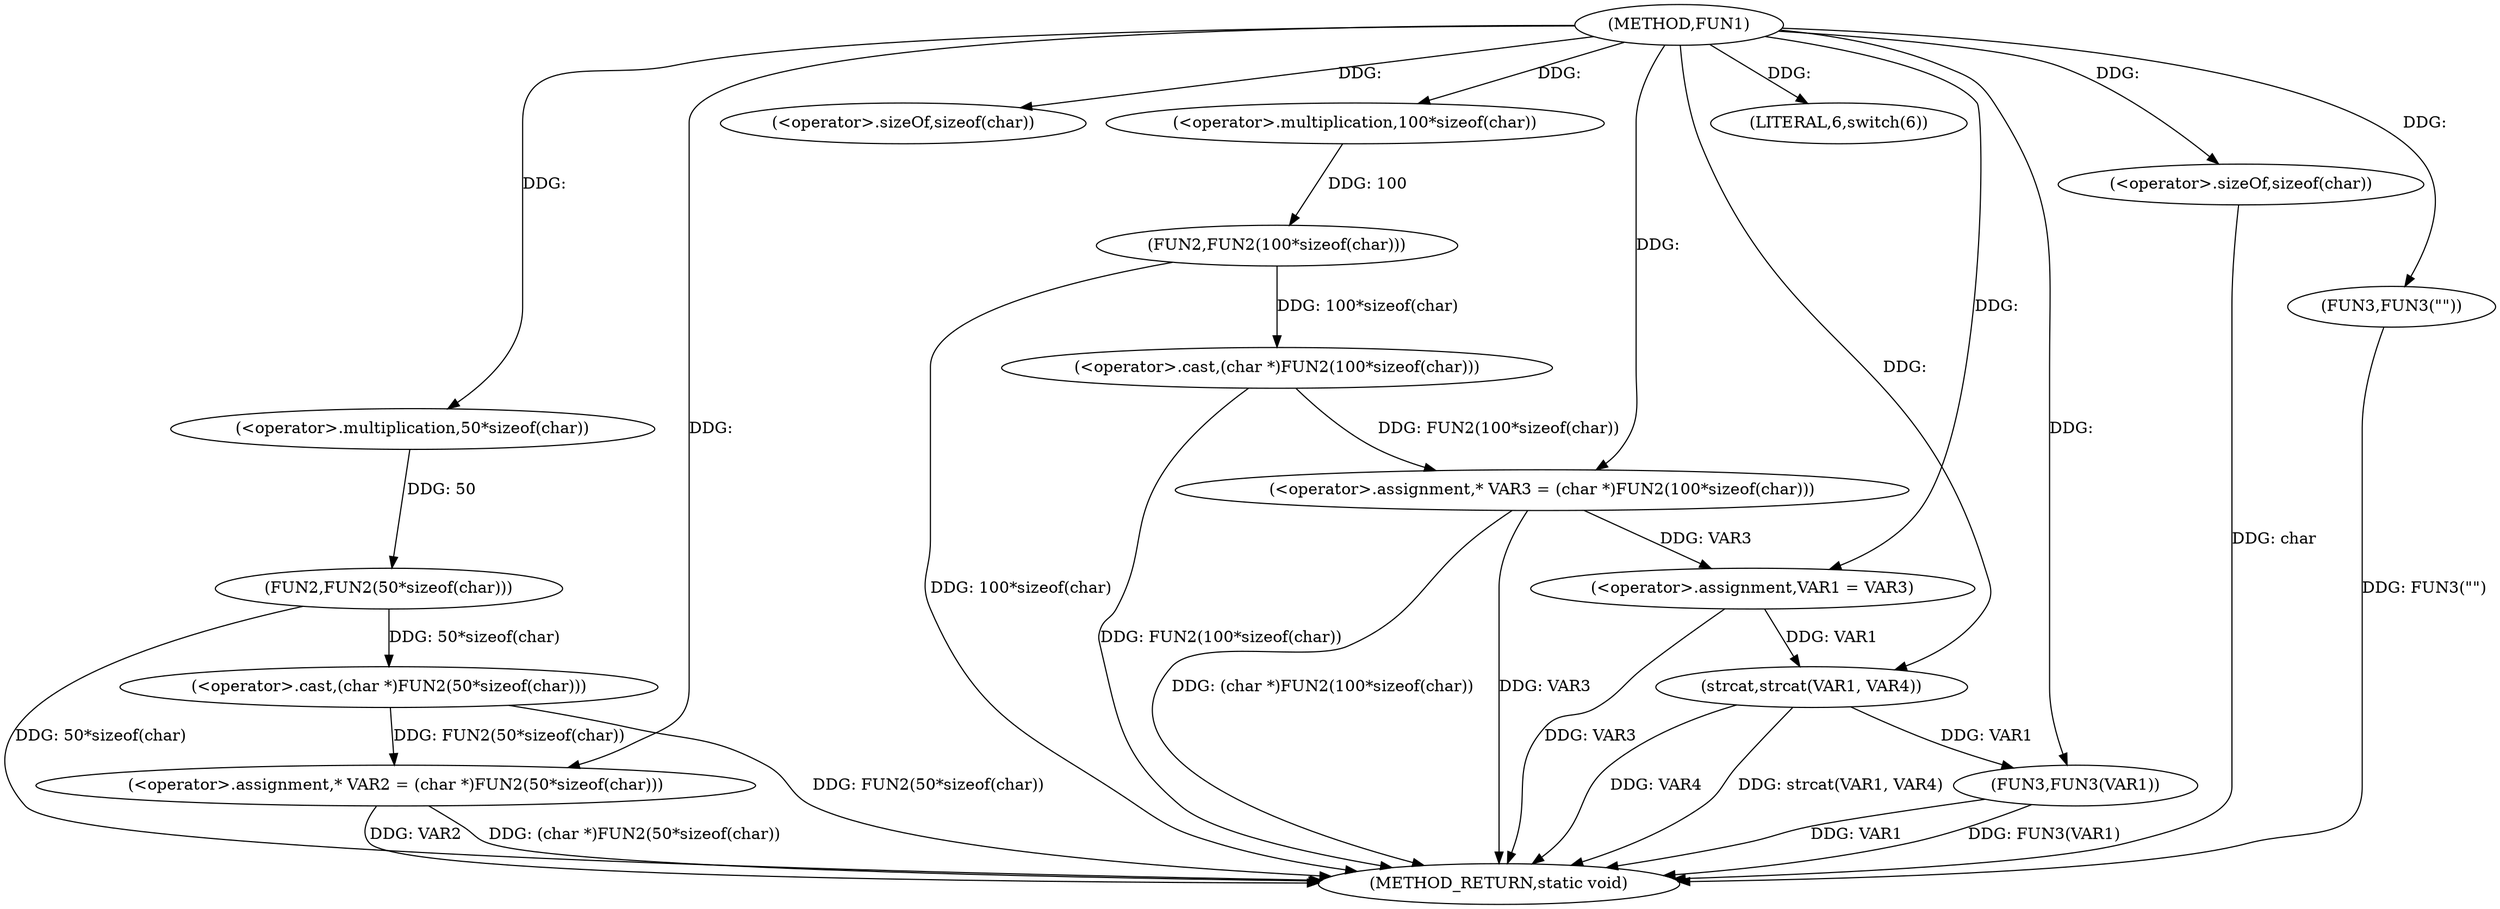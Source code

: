 digraph FUN1 {  
"1000100" [label = "(METHOD,FUN1)" ]
"1000142" [label = "(METHOD_RETURN,static void)" ]
"1000104" [label = "(<operator>.assignment,* VAR2 = (char *)FUN2(50*sizeof(char)))" ]
"1000106" [label = "(<operator>.cast,(char *)FUN2(50*sizeof(char)))" ]
"1000108" [label = "(FUN2,FUN2(50*sizeof(char)))" ]
"1000109" [label = "(<operator>.multiplication,50*sizeof(char))" ]
"1000111" [label = "(<operator>.sizeOf,sizeof(char))" ]
"1000114" [label = "(<operator>.assignment,* VAR3 = (char *)FUN2(100*sizeof(char)))" ]
"1000116" [label = "(<operator>.cast,(char *)FUN2(100*sizeof(char)))" ]
"1000118" [label = "(FUN2,FUN2(100*sizeof(char)))" ]
"1000119" [label = "(<operator>.multiplication,100*sizeof(char))" ]
"1000121" [label = "(<operator>.sizeOf,sizeof(char))" ]
"1000124" [label = "(LITERAL,6,switch(6))" ]
"1000127" [label = "(<operator>.assignment,VAR1 = VAR3)" ]
"1000132" [label = "(FUN3,FUN3(\"\"))" ]
"1000137" [label = "(strcat,strcat(VAR1, VAR4))" ]
"1000140" [label = "(FUN3,FUN3(VAR1))" ]
  "1000106" -> "1000142"  [ label = "DDG: FUN2(50*sizeof(char))"] 
  "1000104" -> "1000142"  [ label = "DDG: VAR2"] 
  "1000140" -> "1000142"  [ label = "DDG: FUN3(VAR1)"] 
  "1000127" -> "1000142"  [ label = "DDG: VAR3"] 
  "1000116" -> "1000142"  [ label = "DDG: FUN2(100*sizeof(char))"] 
  "1000121" -> "1000142"  [ label = "DDG: char"] 
  "1000118" -> "1000142"  [ label = "DDG: 100*sizeof(char)"] 
  "1000114" -> "1000142"  [ label = "DDG: (char *)FUN2(100*sizeof(char))"] 
  "1000132" -> "1000142"  [ label = "DDG: FUN3(\"\")"] 
  "1000140" -> "1000142"  [ label = "DDG: VAR1"] 
  "1000137" -> "1000142"  [ label = "DDG: VAR4"] 
  "1000114" -> "1000142"  [ label = "DDG: VAR3"] 
  "1000137" -> "1000142"  [ label = "DDG: strcat(VAR1, VAR4)"] 
  "1000104" -> "1000142"  [ label = "DDG: (char *)FUN2(50*sizeof(char))"] 
  "1000108" -> "1000142"  [ label = "DDG: 50*sizeof(char)"] 
  "1000106" -> "1000104"  [ label = "DDG: FUN2(50*sizeof(char))"] 
  "1000100" -> "1000104"  [ label = "DDG: "] 
  "1000108" -> "1000106"  [ label = "DDG: 50*sizeof(char)"] 
  "1000109" -> "1000108"  [ label = "DDG: 50"] 
  "1000100" -> "1000109"  [ label = "DDG: "] 
  "1000100" -> "1000111"  [ label = "DDG: "] 
  "1000116" -> "1000114"  [ label = "DDG: FUN2(100*sizeof(char))"] 
  "1000100" -> "1000114"  [ label = "DDG: "] 
  "1000118" -> "1000116"  [ label = "DDG: 100*sizeof(char)"] 
  "1000119" -> "1000118"  [ label = "DDG: 100"] 
  "1000100" -> "1000119"  [ label = "DDG: "] 
  "1000100" -> "1000121"  [ label = "DDG: "] 
  "1000100" -> "1000124"  [ label = "DDG: "] 
  "1000114" -> "1000127"  [ label = "DDG: VAR3"] 
  "1000100" -> "1000127"  [ label = "DDG: "] 
  "1000100" -> "1000132"  [ label = "DDG: "] 
  "1000127" -> "1000137"  [ label = "DDG: VAR1"] 
  "1000100" -> "1000137"  [ label = "DDG: "] 
  "1000137" -> "1000140"  [ label = "DDG: VAR1"] 
  "1000100" -> "1000140"  [ label = "DDG: "] 
}
